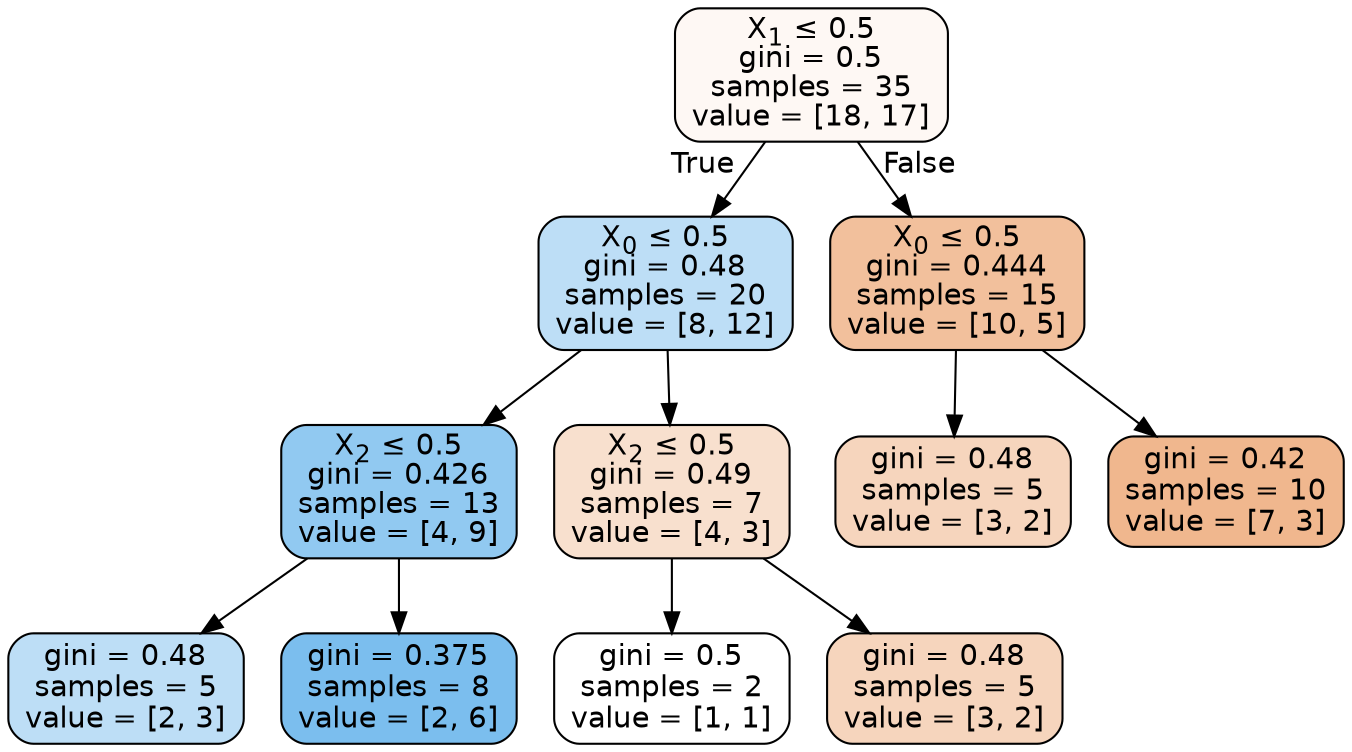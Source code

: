 digraph Tree {
node [shape=box, style="filled, rounded", color="black", fontname=helvetica] ;
edge [fontname=helvetica] ;
0 [label=<X<SUB>1</SUB> &le; 0.5<br/>gini = 0.5<br/>samples = 35<br/>value = [18, 17]>, fillcolor="#fef8f4"] ;
1 [label=<X<SUB>0</SUB> &le; 0.5<br/>gini = 0.48<br/>samples = 20<br/>value = [8, 12]>, fillcolor="#bddef6"] ;
0 -> 1 [labeldistance=2.5, labelangle=45, headlabel="True"] ;
2 [label=<X<SUB>2</SUB> &le; 0.5<br/>gini = 0.426<br/>samples = 13<br/>value = [4, 9]>, fillcolor="#91c9f1"] ;
1 -> 2 ;
3 [label=<gini = 0.48<br/>samples = 5<br/>value = [2, 3]>, fillcolor="#bddef6"] ;
2 -> 3 ;
4 [label=<gini = 0.375<br/>samples = 8<br/>value = [2, 6]>, fillcolor="#7bbeee"] ;
2 -> 4 ;
5 [label=<X<SUB>2</SUB> &le; 0.5<br/>gini = 0.49<br/>samples = 7<br/>value = [4, 3]>, fillcolor="#f8e0ce"] ;
1 -> 5 ;
6 [label=<gini = 0.5<br/>samples = 2<br/>value = [1, 1]>, fillcolor="#ffffff"] ;
5 -> 6 ;
7 [label=<gini = 0.48<br/>samples = 5<br/>value = [3, 2]>, fillcolor="#f6d5bd"] ;
5 -> 7 ;
8 [label=<X<SUB>0</SUB> &le; 0.5<br/>gini = 0.444<br/>samples = 15<br/>value = [10, 5]>, fillcolor="#f2c09c"] ;
0 -> 8 [labeldistance=2.5, labelangle=-45, headlabel="False"] ;
9 [label=<gini = 0.48<br/>samples = 5<br/>value = [3, 2]>, fillcolor="#f6d5bd"] ;
8 -> 9 ;
10 [label=<gini = 0.42<br/>samples = 10<br/>value = [7, 3]>, fillcolor="#f0b78e"] ;
8 -> 10 ;
}